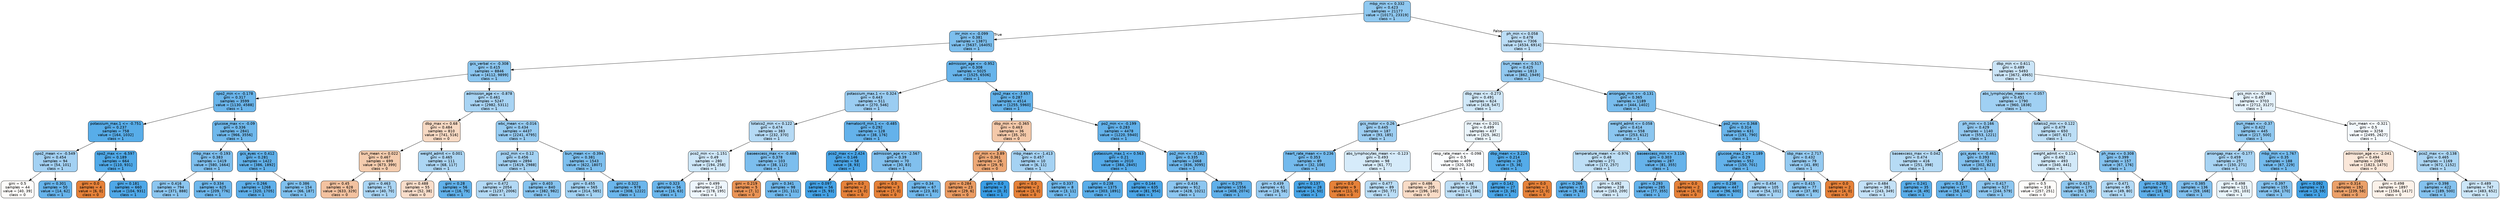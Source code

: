 digraph Tree {
node [shape=box, style="filled, rounded", color="black", fontname="helvetica"] ;
edge [fontname="helvetica"] ;
0 [label="mbp_min <= 0.332\ngini = 0.423\nsamples = 21177\nvalue = [10171, 23319]\nclass = 1", fillcolor="#8fc8f0"] ;
1 [label="inr_min <= -0.099\ngini = 0.381\nsamples = 13871\nvalue = [5637, 16405]\nclass = 1", fillcolor="#7dbfee"] ;
0 -> 1 [labeldistance=2.5, labelangle=45, headlabel="True"] ;
2 [label="gcs_verbal <= -0.308\ngini = 0.415\nsamples = 8846\nvalue = [4112, 9899]\nclass = 1", fillcolor="#8bc6f0"] ;
1 -> 2 ;
3 [label="spo2_min <= -0.178\ngini = 0.317\nsamples = 3599\nvalue = [1130, 4588]\nclass = 1", fillcolor="#6ab5eb"] ;
2 -> 3 ;
4 [label="potassium_max.1 <= -0.751\ngini = 0.237\nsamples = 758\nvalue = [164, 1032]\nclass = 1", fillcolor="#58ade9"] ;
3 -> 4 ;
5 [label="spo2_mean <= -0.549\ngini = 0.454\nsamples = 94\nvalue = [54, 101]\nclass = 1", fillcolor="#a3d1f3"] ;
4 -> 5 ;
6 [label="gini = 0.5\nsamples = 44\nvalue = [40, 39]\nclass = 0", fillcolor="#fefcfa"] ;
5 -> 6 ;
7 [label="gini = 0.301\nsamples = 50\nvalue = [14, 62]\nclass = 1", fillcolor="#66b3eb"] ;
5 -> 7 ;
8 [label="spo2_max <= -6.597\ngini = 0.189\nsamples = 664\nvalue = [110, 931]\nclass = 1", fillcolor="#50a9e8"] ;
4 -> 8 ;
9 [label="gini = 0.0\nsamples = 4\nvalue = [6, 0]\nclass = 0", fillcolor="#e58139"] ;
8 -> 9 ;
10 [label="gini = 0.181\nsamples = 660\nvalue = [104, 931]\nclass = 1", fillcolor="#4fa8e8"] ;
8 -> 10 ;
11 [label="glucose_max <= -0.09\ngini = 0.336\nsamples = 2841\nvalue = [966, 3556]\nclass = 1", fillcolor="#6fb8ec"] ;
3 -> 11 ;
12 [label="mbp_max <= -0.193\ngini = 0.383\nsamples = 1419\nvalue = [580, 1664]\nclass = 1", fillcolor="#7ebfee"] ;
11 -> 12 ;
13 [label="gini = 0.416\nsamples = 794\nvalue = [371, 888]\nclass = 1", fillcolor="#8cc6f0"] ;
12 -> 13 ;
14 [label="gini = 0.334\nsamples = 625\nvalue = [209, 776]\nclass = 1", fillcolor="#6eb7ec"] ;
12 -> 14 ;
15 [label="gcs_eyes <= 0.412\ngini = 0.281\nsamples = 1422\nvalue = [386, 1892]\nclass = 1", fillcolor="#61b1ea"] ;
11 -> 15 ;
16 [label="gini = 0.266\nsamples = 1268\nvalue = [320, 1705]\nclass = 1", fillcolor="#5eafea"] ;
15 -> 16 ;
17 [label="gini = 0.386\nsamples = 154\nvalue = [66, 187]\nclass = 1", fillcolor="#7fc0ee"] ;
15 -> 17 ;
18 [label="admission_age <= -0.878\ngini = 0.461\nsamples = 5247\nvalue = [2982, 5311]\nclass = 1", fillcolor="#a8d4f4"] ;
2 -> 18 ;
19 [label="dbp_max <= 0.68\ngini = 0.484\nsamples = 810\nvalue = [741, 516]\nclass = 0", fillcolor="#f7d9c3"] ;
18 -> 19 ;
20 [label="bun_mean <= 0.022\ngini = 0.467\nsamples = 699\nvalue = [673, 399]\nclass = 0", fillcolor="#f4ccae"] ;
19 -> 20 ;
21 [label="gini = 0.45\nsamples = 628\nvalue = [633, 329]\nclass = 0", fillcolor="#f3c2a0"] ;
20 -> 21 ;
22 [label="gini = 0.463\nsamples = 71\nvalue = [40, 70]\nclass = 1", fillcolor="#aad5f4"] ;
20 -> 22 ;
23 [label="weight_admit <= 0.001\ngini = 0.465\nsamples = 111\nvalue = [68, 117]\nclass = 1", fillcolor="#acd6f4"] ;
19 -> 23 ;
24 [label="gini = 0.488\nsamples = 55\nvalue = [52, 38]\nclass = 0", fillcolor="#f8ddca"] ;
23 -> 24 ;
25 [label="gini = 0.28\nsamples = 56\nvalue = [16, 79]\nclass = 1", fillcolor="#61b1ea"] ;
23 -> 25 ;
26 [label="wbc_mean <= -0.016\ngini = 0.434\nsamples = 4437\nvalue = [2241, 4795]\nclass = 1", fillcolor="#96cbf1"] ;
18 -> 26 ;
27 [label="pco2_min <= 0.12\ngini = 0.456\nsamples = 2894\nvalue = [1619, 2988]\nclass = 1", fillcolor="#a4d2f3"] ;
26 -> 27 ;
28 [label="gini = 0.472\nsamples = 2054\nvalue = [1237, 2006]\nclass = 1", fillcolor="#b3d9f5"] ;
27 -> 28 ;
29 [label="gini = 0.403\nsamples = 840\nvalue = [382, 982]\nclass = 1", fillcolor="#86c3ef"] ;
27 -> 29 ;
30 [label="bun_mean <= -0.394\ngini = 0.381\nsamples = 1543\nvalue = [622, 1807]\nclass = 1", fillcolor="#7dbfee"] ;
26 -> 30 ;
31 [label="gini = 0.455\nsamples = 565\nvalue = [314, 585]\nclass = 1", fillcolor="#a3d2f3"] ;
30 -> 31 ;
32 [label="gini = 0.322\nsamples = 978\nvalue = [308, 1222]\nclass = 1", fillcolor="#6bb6ec"] ;
30 -> 32 ;
33 [label="admission_age <= -0.952\ngini = 0.308\nsamples = 5025\nvalue = [1525, 6506]\nclass = 1", fillcolor="#67b4eb"] ;
1 -> 33 ;
34 [label="potassium_max.1 <= 0.324\ngini = 0.443\nsamples = 511\nvalue = [270, 546]\nclass = 1", fillcolor="#9bcdf2"] ;
33 -> 34 ;
35 [label="totalco2_min <= 0.122\ngini = 0.474\nsamples = 383\nvalue = [232, 370]\nclass = 1", fillcolor="#b5daf5"] ;
34 -> 35 ;
36 [label="pco2_min <= -1.151\ngini = 0.49\nsamples = 280\nvalue = [194, 258]\nclass = 1", fillcolor="#cee7f9"] ;
35 -> 36 ;
37 [label="gini = 0.323\nsamples = 56\nvalue = [16, 63]\nclass = 1", fillcolor="#6bb6ec"] ;
36 -> 37 ;
38 [label="gini = 0.499\nsamples = 224\nvalue = [178, 195]\nclass = 1", fillcolor="#eef6fd"] ;
36 -> 38 ;
39 [label="baseexcess_max <= -0.488\ngini = 0.378\nsamples = 103\nvalue = [38, 112]\nclass = 1", fillcolor="#7cbeee"] ;
35 -> 39 ;
40 [label="gini = 0.219\nsamples = 5\nvalue = [7, 1]\nclass = 0", fillcolor="#e99355"] ;
39 -> 40 ;
41 [label="gini = 0.341\nsamples = 98\nvalue = [31, 111]\nclass = 1", fillcolor="#70b8ec"] ;
39 -> 41 ;
42 [label="hematocrit_min.1 <= -0.485\ngini = 0.292\nsamples = 128\nvalue = [38, 176]\nclass = 1", fillcolor="#64b2eb"] ;
34 -> 42 ;
43 [label="pco2_max <= 2.424\ngini = 0.146\nsamples = 58\nvalue = [8, 93]\nclass = 1", fillcolor="#4aa5e7"] ;
42 -> 43 ;
44 [label="gini = 0.097\nsamples = 56\nvalue = [5, 93]\nclass = 1", fillcolor="#44a2e6"] ;
43 -> 44 ;
45 [label="gini = 0.0\nsamples = 2\nvalue = [3, 0]\nclass = 0", fillcolor="#e58139"] ;
43 -> 45 ;
46 [label="admission_age <= -2.567\ngini = 0.39\nsamples = 70\nvalue = [30, 83]\nclass = 1", fillcolor="#81c0ee"] ;
42 -> 46 ;
47 [label="gini = 0.0\nsamples = 3\nvalue = [7, 0]\nclass = 0", fillcolor="#e58139"] ;
46 -> 47 ;
48 [label="gini = 0.34\nsamples = 67\nvalue = [23, 83]\nclass = 1", fillcolor="#70b8ec"] ;
46 -> 48 ;
49 [label="spo2_max <= -3.657\ngini = 0.287\nsamples = 4514\nvalue = [1255, 5960]\nclass = 1", fillcolor="#63b2ea"] ;
33 -> 49 ;
50 [label="dbp_min <= -0.365\ngini = 0.463\nsamples = 36\nvalue = [35, 20]\nclass = 0", fillcolor="#f4c9aa"] ;
49 -> 50 ;
51 [label="inr_min <= 3.89\ngini = 0.361\nsamples = 26\nvalue = [29, 9]\nclass = 0", fillcolor="#eda876"] ;
50 -> 51 ;
52 [label="gini = 0.284\nsamples = 23\nvalue = [29, 6]\nclass = 0", fillcolor="#ea9b62"] ;
51 -> 52 ;
53 [label="gini = 0.0\nsamples = 3\nvalue = [0, 3]\nclass = 1", fillcolor="#399de5"] ;
51 -> 53 ;
54 [label="mbp_mean <= -1.413\ngini = 0.457\nsamples = 10\nvalue = [6, 11]\nclass = 1", fillcolor="#a5d2f3"] ;
50 -> 54 ;
55 [label="gini = 0.0\nsamples = 2\nvalue = [3, 0]\nclass = 0", fillcolor="#e58139"] ;
54 -> 55 ;
56 [label="gini = 0.337\nsamples = 8\nvalue = [3, 11]\nclass = 1", fillcolor="#6fb8ec"] ;
54 -> 56 ;
57 [label="po2_min <= -0.199\ngini = 0.283\nsamples = 4478\nvalue = [1220, 5940]\nclass = 1", fillcolor="#62b1ea"] ;
49 -> 57 ;
58 [label="potassium_max.1 <= 0.563\ngini = 0.21\nsamples = 2010\nvalue = [384, 2845]\nclass = 1", fillcolor="#54aae9"] ;
57 -> 58 ;
59 [label="gini = 0.238\nsamples = 1375\nvalue = [303, 1891]\nclass = 1", fillcolor="#59ade9"] ;
58 -> 59 ;
60 [label="gini = 0.144\nsamples = 635\nvalue = [81, 954]\nclass = 1", fillcolor="#4aa5e7"] ;
58 -> 60 ;
61 [label="po2_min <= -0.182\ngini = 0.335\nsamples = 2468\nvalue = [836, 3095]\nclass = 1", fillcolor="#6eb7ec"] ;
57 -> 61 ;
62 [label="gini = 0.416\nsamples = 912\nvalue = [428, 1021]\nclass = 1", fillcolor="#8cc6f0"] ;
61 -> 62 ;
63 [label="gini = 0.275\nsamples = 1556\nvalue = [408, 2074]\nclass = 1", fillcolor="#60b0ea"] ;
61 -> 63 ;
64 [label="ph_min <= 0.058\ngini = 0.478\nsamples = 7306\nvalue = [4534, 6914]\nclass = 1", fillcolor="#bbddf6"] ;
0 -> 64 [labeldistance=2.5, labelangle=-45, headlabel="False"] ;
65 [label="bun_mean <= -0.517\ngini = 0.425\nsamples = 1813\nvalue = [862, 1949]\nclass = 1", fillcolor="#91c8f0"] ;
64 -> 65 ;
66 [label="dbp_max <= -0.273\ngini = 0.491\nsamples = 624\nvalue = [418, 547]\nclass = 1", fillcolor="#d0e8f9"] ;
65 -> 66 ;
67 [label="gcs_motor <= 0.26\ngini = 0.445\nsamples = 187\nvalue = [93, 185]\nclass = 1", fillcolor="#9dcef2"] ;
66 -> 67 ;
68 [label="heart_rate_mean <= 0.236\ngini = 0.353\nsamples = 89\nvalue = [32, 108]\nclass = 1", fillcolor="#74baed"] ;
67 -> 68 ;
69 [label="gini = 0.439\nsamples = 61\nvalue = [28, 58]\nclass = 1", fillcolor="#99ccf2"] ;
68 -> 69 ;
70 [label="gini = 0.137\nsamples = 28\nvalue = [4, 50]\nclass = 1", fillcolor="#49a5e7"] ;
68 -> 70 ;
71 [label="abs_lymphocytes_mean <= -0.123\ngini = 0.493\nsamples = 98\nvalue = [61, 77]\nclass = 1", fillcolor="#d6ebfa"] ;
67 -> 71 ;
72 [label="gini = 0.0\nsamples = 9\nvalue = [11, 0]\nclass = 0", fillcolor="#e58139"] ;
71 -> 72 ;
73 [label="gini = 0.477\nsamples = 89\nvalue = [50, 77]\nclass = 1", fillcolor="#baddf6"] ;
71 -> 73 ;
74 [label="inr_max <= 0.201\ngini = 0.499\nsamples = 437\nvalue = [325, 362]\nclass = 1", fillcolor="#ebf5fc"] ;
66 -> 74 ;
75 [label="resp_rate_mean <= -0.098\ngini = 0.5\nsamples = 409\nvalue = [320, 326]\nclass = 1", fillcolor="#fbfdff"] ;
74 -> 75 ;
76 [label="gini = 0.486\nsamples = 205\nvalue = [196, 140]\nclass = 0", fillcolor="#f8dbc6"] ;
75 -> 76 ;
77 [label="gini = 0.48\nsamples = 204\nvalue = [124, 186]\nclass = 1", fillcolor="#bddef6"] ;
75 -> 77 ;
78 [label="dbp_mean <= 3.224\ngini = 0.214\nsamples = 28\nvalue = [5, 36]\nclass = 1", fillcolor="#54abe9"] ;
74 -> 78 ;
79 [label="gini = 0.142\nsamples = 27\nvalue = [3, 36]\nclass = 1", fillcolor="#49a5e7"] ;
78 -> 79 ;
80 [label="gini = 0.0\nsamples = 1\nvalue = [2, 0]\nclass = 0", fillcolor="#e58139"] ;
78 -> 80 ;
81 [label="aniongap_min <= -0.131\ngini = 0.365\nsamples = 1189\nvalue = [444, 1402]\nclass = 1", fillcolor="#78bced"] ;
65 -> 81 ;
82 [label="weight_admit <= 0.058\ngini = 0.414\nsamples = 558\nvalue = [253, 612]\nclass = 1", fillcolor="#8bc6f0"] ;
81 -> 82 ;
83 [label="temperature_mean <= -0.976\ngini = 0.48\nsamples = 271\nvalue = [172, 257]\nclass = 1", fillcolor="#bedff6"] ;
82 -> 83 ;
84 [label="gini = 0.266\nsamples = 33\nvalue = [9, 48]\nclass = 1", fillcolor="#5eafea"] ;
83 -> 84 ;
85 [label="gini = 0.492\nsamples = 238\nvalue = [163, 209]\nclass = 1", fillcolor="#d3e9f9"] ;
83 -> 85 ;
86 [label="baseexcess_min <= 3.116\ngini = 0.303\nsamples = 287\nvalue = [81, 355]\nclass = 1", fillcolor="#66b3eb"] ;
82 -> 86 ;
87 [label="gini = 0.293\nsamples = 285\nvalue = [77, 355]\nclass = 1", fillcolor="#64b2eb"] ;
86 -> 87 ;
88 [label="gini = 0.0\nsamples = 2\nvalue = [4, 0]\nclass = 0", fillcolor="#e58139"] ;
86 -> 88 ;
89 [label="po2_min <= 0.368\ngini = 0.314\nsamples = 631\nvalue = [191, 790]\nclass = 1", fillcolor="#69b5eb"] ;
81 -> 89 ;
90 [label="glucose_max.2 <= 1.189\ngini = 0.29\nsamples = 552\nvalue = [150, 701]\nclass = 1", fillcolor="#63b2eb"] ;
89 -> 90 ;
91 [label="gini = 0.238\nsamples = 447\nvalue = [96, 600]\nclass = 1", fillcolor="#59ade9"] ;
90 -> 91 ;
92 [label="gini = 0.454\nsamples = 105\nvalue = [54, 101]\nclass = 1", fillcolor="#a3d1f3"] ;
90 -> 92 ;
93 [label="sbp_max <= 2.717\ngini = 0.432\nsamples = 79\nvalue = [41, 89]\nclass = 1", fillcolor="#94caf1"] ;
89 -> 93 ;
94 [label="gini = 0.415\nsamples = 77\nvalue = [37, 89]\nclass = 1", fillcolor="#8bc6f0"] ;
93 -> 94 ;
95 [label="gini = 0.0\nsamples = 2\nvalue = [4, 0]\nclass = 0", fillcolor="#e58139"] ;
93 -> 95 ;
96 [label="dbp_min <= 0.611\ngini = 0.489\nsamples = 5493\nvalue = [3672, 4965]\nclass = 1", fillcolor="#cbe5f8"] ;
64 -> 96 ;
97 [label="abs_lymphocytes_mean <= -0.057\ngini = 0.451\nsamples = 1790\nvalue = [960, 1838]\nclass = 1", fillcolor="#a0d0f3"] ;
96 -> 97 ;
98 [label="ph_min <= 0.166\ngini = 0.429\nsamples = 1140\nvalue = [553, 1221]\nclass = 1", fillcolor="#93c9f1"] ;
97 -> 98 ;
99 [label="baseexcess_max <= 0.042\ngini = 0.474\nsamples = 416\nvalue = [251, 398]\nclass = 1", fillcolor="#b6dbf5"] ;
98 -> 99 ;
100 [label="gini = 0.484\nsamples = 381\nvalue = [243, 349]\nclass = 1", fillcolor="#c3e1f7"] ;
99 -> 100 ;
101 [label="gini = 0.241\nsamples = 35\nvalue = [8, 49]\nclass = 1", fillcolor="#59ade9"] ;
99 -> 101 ;
102 [label="gcs_eyes <= -0.461\ngini = 0.393\nsamples = 724\nvalue = [302, 823]\nclass = 1", fillcolor="#82c1ef"] ;
98 -> 102 ;
103 [label="gini = 0.31\nsamples = 197\nvalue = [58, 244]\nclass = 1", fillcolor="#68b4eb"] ;
102 -> 103 ;
104 [label="gini = 0.417\nsamples = 527\nvalue = [244, 579]\nclass = 1", fillcolor="#8cc6f0"] ;
102 -> 104 ;
105 [label="totalco2_min <= 0.122\ngini = 0.479\nsamples = 650\nvalue = [407, 617]\nclass = 1", fillcolor="#bcdef6"] ;
97 -> 105 ;
106 [label="weight_admit <= 0.114\ngini = 0.492\nsamples = 493\nvalue = [340, 441]\nclass = 1", fillcolor="#d2e9f9"] ;
105 -> 106 ;
107 [label="gini = 0.5\nsamples = 318\nvalue = [257, 251]\nclass = 0", fillcolor="#fefcfa"] ;
106 -> 107 ;
108 [label="gini = 0.423\nsamples = 175\nvalue = [83, 190]\nclass = 1", fillcolor="#8fc8f0"] ;
106 -> 108 ;
109 [label="ph_max <= 0.308\ngini = 0.399\nsamples = 157\nvalue = [67, 176]\nclass = 1", fillcolor="#84c2ef"] ;
105 -> 109 ;
110 [label="gini = 0.471\nsamples = 85\nvalue = [49, 80]\nclass = 1", fillcolor="#b2d9f5"] ;
109 -> 110 ;
111 [label="gini = 0.266\nsamples = 72\nvalue = [18, 96]\nclass = 1", fillcolor="#5eafea"] ;
109 -> 111 ;
112 [label="gcs_min <= -0.398\ngini = 0.497\nsamples = 3703\nvalue = [2712, 3127]\nclass = 1", fillcolor="#e5f2fc"] ;
96 -> 112 ;
113 [label="bun_mean <= -0.37\ngini = 0.422\nsamples = 445\nvalue = [217, 500]\nclass = 1", fillcolor="#8fc8f0"] ;
112 -> 113 ;
114 [label="aniongap_max <= -0.177\ngini = 0.459\nsamples = 257\nvalue = [150, 271]\nclass = 1", fillcolor="#a7d3f3"] ;
113 -> 114 ;
115 [label="gini = 0.385\nsamples = 136\nvalue = [59, 168]\nclass = 1", fillcolor="#7fbfee"] ;
114 -> 115 ;
116 [label="gini = 0.498\nsamples = 121\nvalue = [91, 103]\nclass = 1", fillcolor="#e8f4fc"] ;
114 -> 116 ;
117 [label="mbp_min <= 1.767\ngini = 0.35\nsamples = 188\nvalue = [67, 229]\nclass = 1", fillcolor="#73baed"] ;
113 -> 117 ;
118 [label="gini = 0.397\nsamples = 155\nvalue = [64, 170]\nclass = 1", fillcolor="#84c2ef"] ;
117 -> 118 ;
119 [label="gini = 0.092\nsamples = 33\nvalue = [3, 59]\nclass = 1", fillcolor="#43a2e6"] ;
117 -> 119 ;
120 [label="bun_mean <= -0.321\ngini = 0.5\nsamples = 3258\nvalue = [2495, 2627]\nclass = 1", fillcolor="#f5fafe"] ;
112 -> 120 ;
121 [label="admission_age <= -2.041\ngini = 0.494\nsamples = 2089\nvalue = [1823, 1475]\nclass = 0", fillcolor="#fae7d9"] ;
120 -> 121 ;
122 [label="gini = 0.314\nsamples = 192\nvalue = [239, 58]\nclass = 0", fillcolor="#eba069"] ;
121 -> 122 ;
123 [label="gini = 0.498\nsamples = 1897\nvalue = [1584, 1417]\nclass = 0", fillcolor="#fcf2ea"] ;
121 -> 123 ;
124 [label="pco2_max <= -0.138\ngini = 0.465\nsamples = 1169\nvalue = [672, 1152]\nclass = 1", fillcolor="#acd6f4"] ;
120 -> 124 ;
125 [label="gini = 0.398\nsamples = 422\nvalue = [189, 500]\nclass = 1", fillcolor="#84c2ef"] ;
124 -> 125 ;
126 [label="gini = 0.489\nsamples = 747\nvalue = [483, 652]\nclass = 1", fillcolor="#cce6f8"] ;
124 -> 126 ;
}